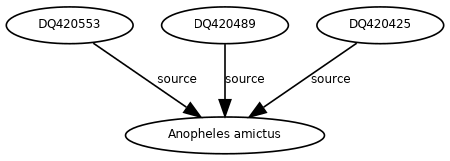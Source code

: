 digraph G {
size="3,3";
node [fontsize=7, fontname="Helvetica"];
edge [fontsize=7, fontname="Helvetica"];
node0 [label="Anopheles amictus", width=0.27433100247,height=0.27433100247];
node1 [label="DQ420553", width=0.27433100247,height=0.27433100247];
node2 [label="DQ420489", width=0.27433100247,height=0.27433100247];
node3 [label="DQ420425", width=0.27433100247,height=0.27433100247];
node1 -> node0 [label="source"];
node2 -> node0 [label="source"];
node3 -> node0 [label="source"];
}

